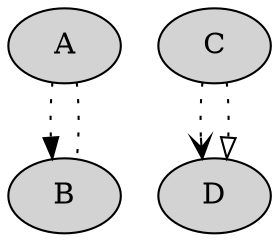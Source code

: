 digraph
{
    node [style="filled"];
    edge [style="dotted"];

    A -> B [arrowhead="normal", arrowtail="normal"];
    A -> B [arrowhead="none", arrowtail="none"];

    C -> D [arrowhead="open"];
    C -> D [arrowhead="empty"];
}
